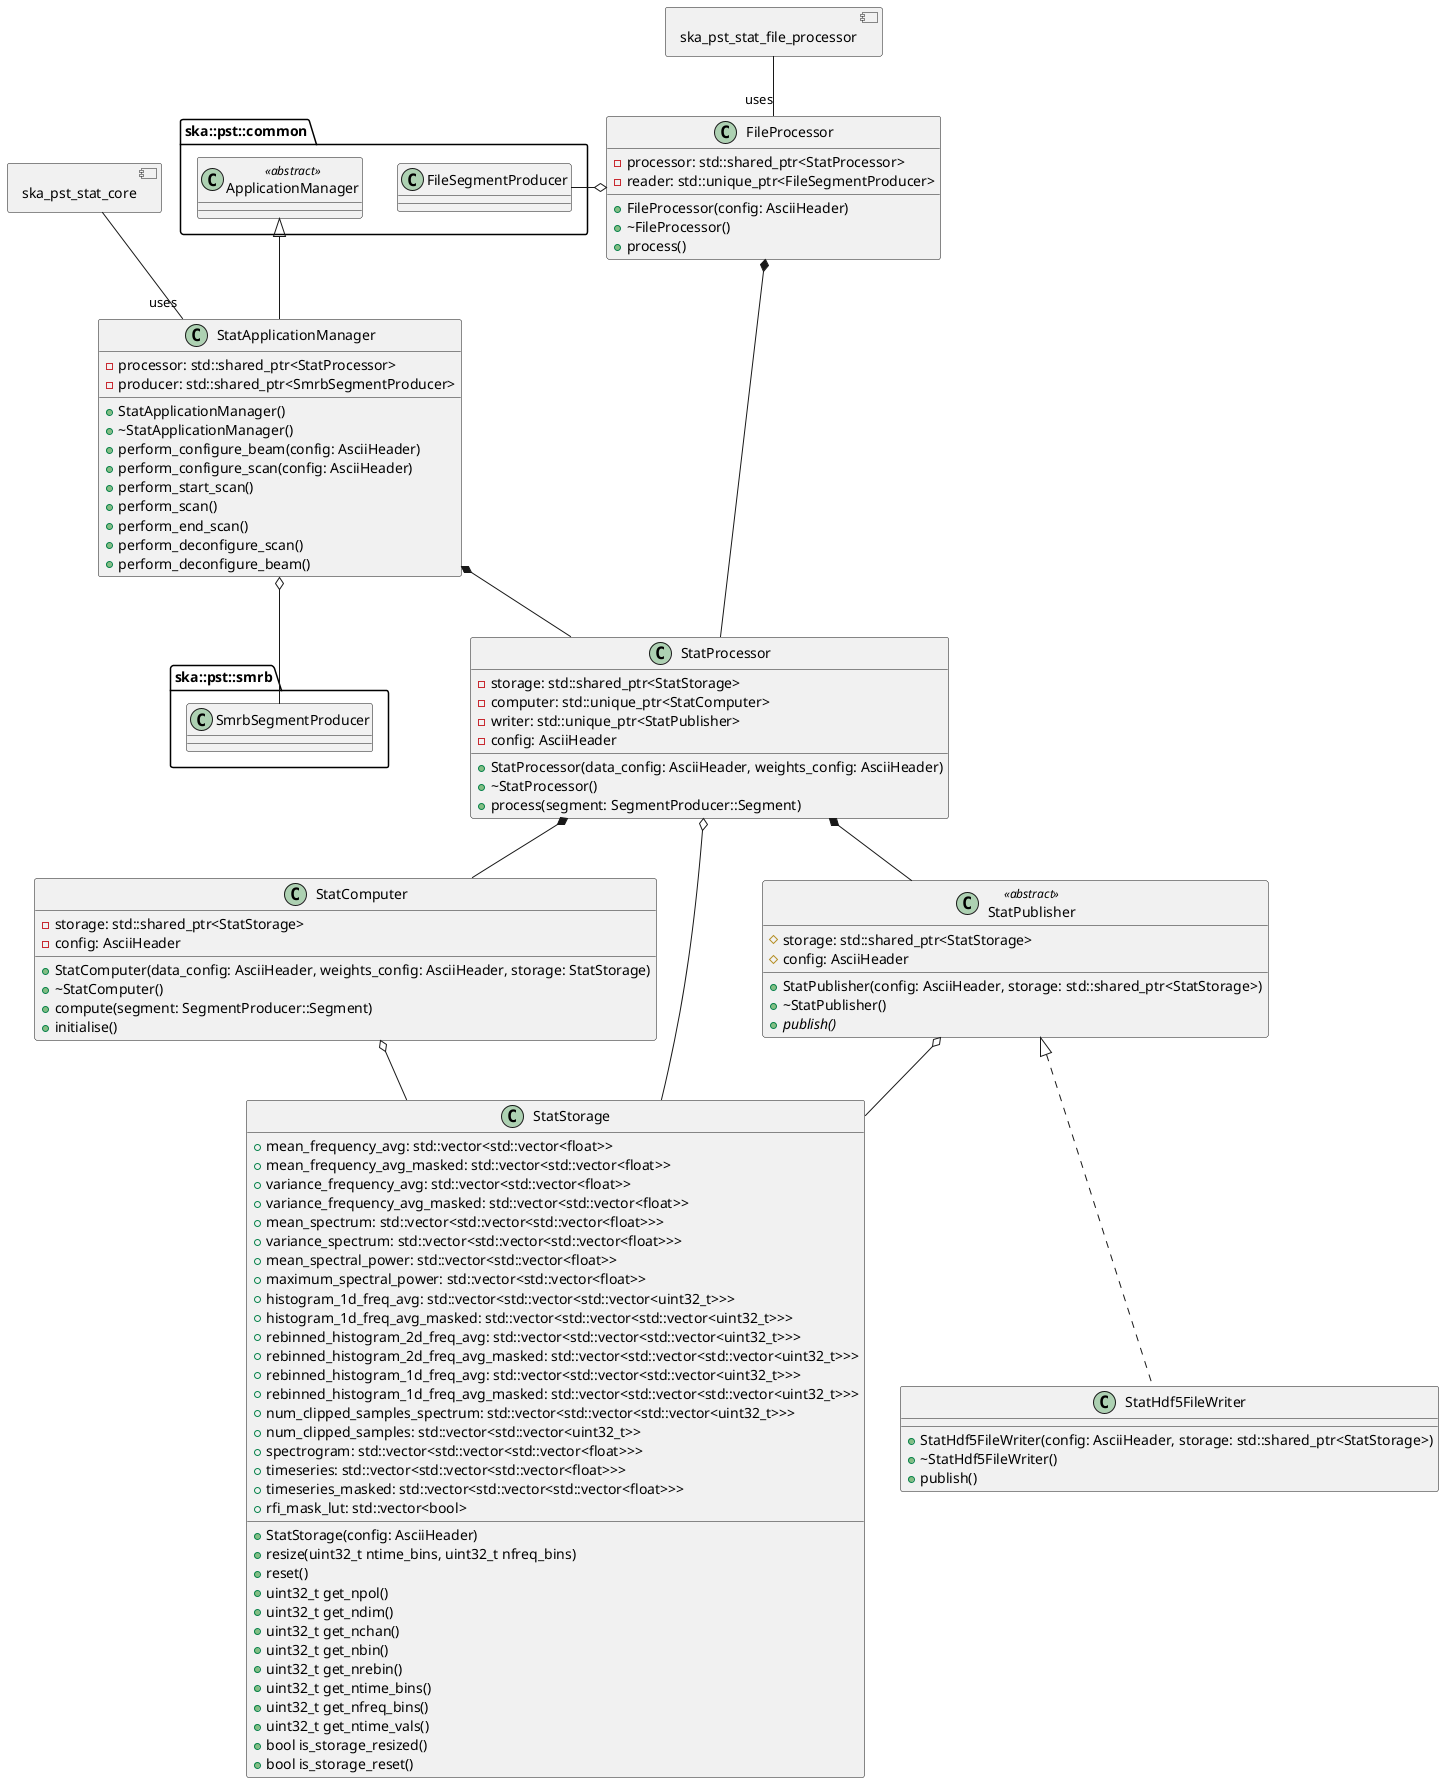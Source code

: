@startuml PST Stat Class Diagram
allow_mixing

package ska::pst::common
{
  class ApplicationManager <<abstract>>
  class FileSegmentProducer
}

package ska::pst::smrb
{
  class SmrbSegmentProducer
}

class StatApplicationManager {
  + StatApplicationManager()
  + ~StatApplicationManager()
  + perform_configure_beam(config: AsciiHeader)
  + perform_configure_scan(config: AsciiHeader)
  + perform_start_scan()
  + perform_scan()
  + perform_end_scan()
  + perform_deconfigure_scan()
  + perform_deconfigure_beam()
  - processor: std::shared_ptr<StatProcessor>
  - producer: std::shared_ptr<SmrbSegmentProducer>
}

class FileProcessor {
  + FileProcessor(config: AsciiHeader)
  + ~FileProcessor()
  + process()
  - processor: std::shared_ptr<StatProcessor>
  - reader: std::unique_ptr<FileSegmentProducer>
}

class StatProcessor {
  + StatProcessor(data_config: AsciiHeader, weights_config: AsciiHeader)
  + ~StatProcessor()
  + process(segment: SegmentProducer::Segment)
  - storage: std::shared_ptr<StatStorage>
  - computer: std::unique_ptr<StatComputer>
  - writer: std::unique_ptr<StatPublisher>
  - config: AsciiHeader
}

class StatComputer {
  + StatComputer(data_config: AsciiHeader, weights_config: AsciiHeader, storage: StatStorage)
  + ~StatComputer()
  + compute(segment: SegmentProducer::Segment)
  + initialise()
  - storage: std::shared_ptr<StatStorage>
  - config: AsciiHeader
}

class StatStorage {
  + StatStorage(config: AsciiHeader)
  + resize(uint32_t ntime_bins, uint32_t nfreq_bins)
  + reset()
  + uint32_t get_npol()
  + uint32_t get_ndim()
  + uint32_t get_nchan()
  + uint32_t get_nbin()
  + uint32_t get_nrebin()
  + uint32_t get_ntime_bins()
  + uint32_t get_nfreq_bins()
  + uint32_t get_ntime_vals()
  + bool is_storage_resized()
  + bool is_storage_reset()
  + mean_frequency_avg: std::vector<std::vector<float>>
  + mean_frequency_avg_masked: std::vector<std::vector<float>>
  + variance_frequency_avg: std::vector<std::vector<float>>
  + variance_frequency_avg_masked: std::vector<std::vector<float>>
  + mean_spectrum: std::vector<std::vector<std::vector<float>>>
  + variance_spectrum: std::vector<std::vector<std::vector<float>>>
  + mean_spectral_power: std::vector<std::vector<float>>
  + maximum_spectral_power: std::vector<std::vector<float>>
  + histogram_1d_freq_avg: std::vector<std::vector<std::vector<uint32_t>>>
  + histogram_1d_freq_avg_masked: std::vector<std::vector<std::vector<uint32_t>>>
  + rebinned_histogram_2d_freq_avg: std::vector<std::vector<std::vector<uint32_t>>>
  + rebinned_histogram_2d_freq_avg_masked: std::vector<std::vector<std::vector<uint32_t>>>
  + rebinned_histogram_1d_freq_avg: std::vector<std::vector<std::vector<uint32_t>>>
  + rebinned_histogram_1d_freq_avg_masked: std::vector<std::vector<std::vector<uint32_t>>>
  + num_clipped_samples_spectrum: std::vector<std::vector<std::vector<uint32_t>>>
  + num_clipped_samples: std::vector<std::vector<uint32_t>>
  + spectrogram: std::vector<std::vector<std::vector<float>>>
  + timeseries: std::vector<std::vector<std::vector<float>>>
  + timeseries_masked: std::vector<std::vector<std::vector<float>>>
  + rfi_mask_lut: std::vector<bool>
}

class StatPublisher <<abstract>> {
  # storage: std::shared_ptr<StatStorage>
  # config: AsciiHeader
  + StatPublisher(config: AsciiHeader, storage: std::shared_ptr<StatStorage>)
  + ~StatPublisher()
  {abstract} + publish()
}

class StatHdf5FileWriter implements StatPublisher {
  + StatHdf5FileWriter(config: AsciiHeader, storage: std::shared_ptr<StatStorage>)
  + ~StatHdf5FileWriter()
  + publish()
}

StatProcessor *-- StatComputer
StatProcessor *-- StatPublisher
StatProcessor o-- StatStorage
StatComputer o-- StatStorage
StatPublisher o-- StatStorage

ApplicationManager <|-- StatApplicationManager
StatApplicationManager o-- SmrbSegmentProducer
StatApplicationManager *-- StatProcessor

FileProcessor *-- StatProcessor
FileProcessor o- FileSegmentProducer

component ska_pst_stat_core
ska_pst_stat_core -- "uses" StatApplicationManager
component ska_pst_stat_file_processor
ska_pst_stat_file_processor -- "uses" FileProcessor

@enduml
